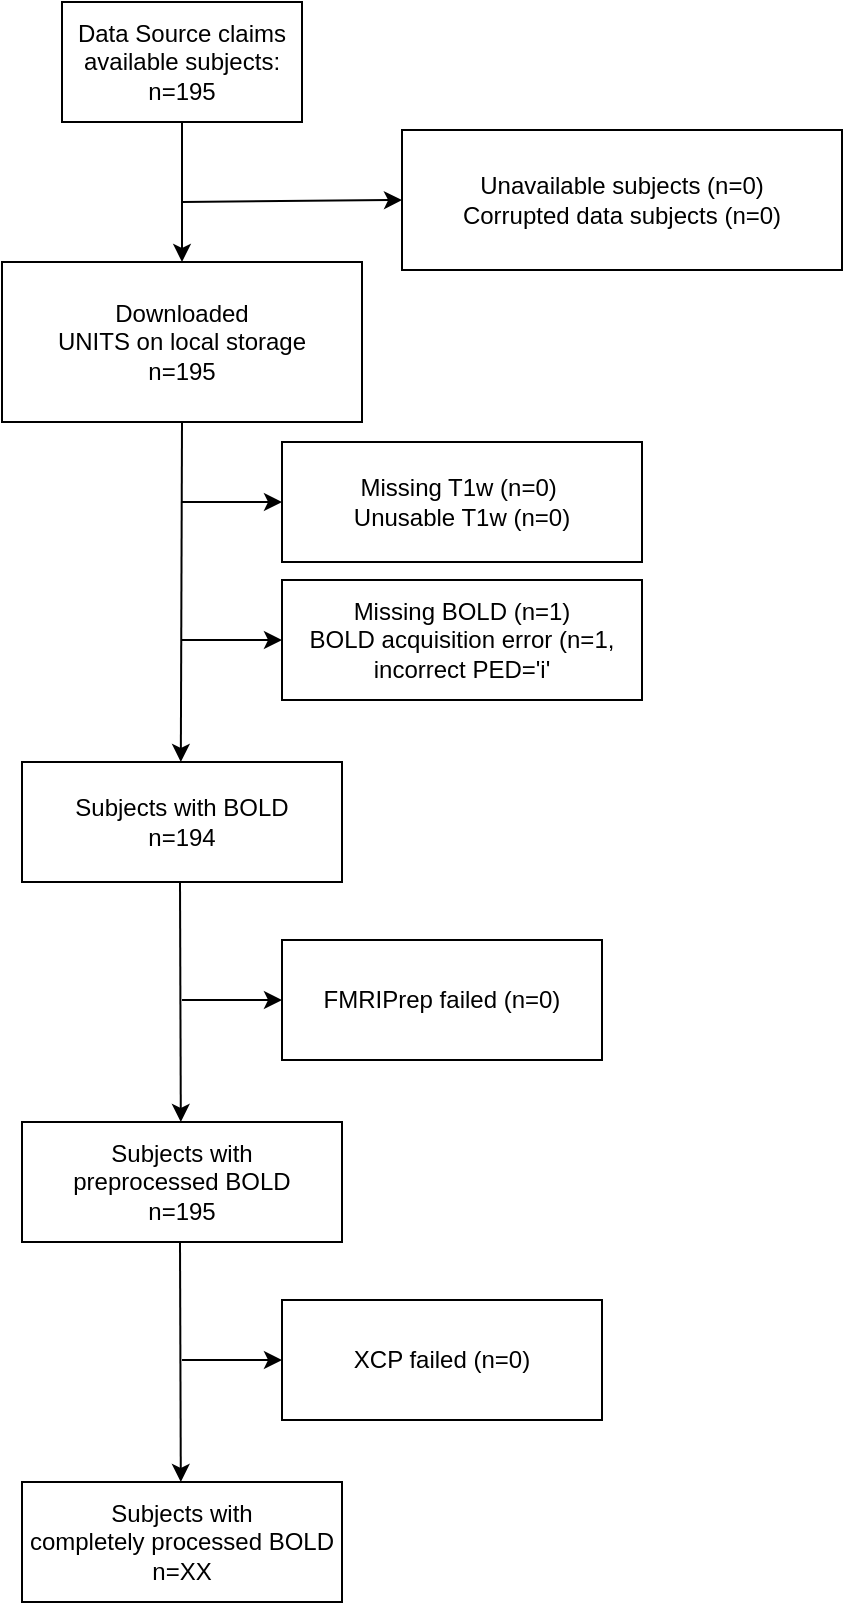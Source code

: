 <mxfile version="14.9.9" type="github">
  <diagram id="JNwxlYpdH0f2OIVfWxtT" name="Page-1">
    <mxGraphModel dx="946" dy="503" grid="1" gridSize="10" guides="1" tooltips="1" connect="1" arrows="1" fold="1" page="1" pageScale="1" pageWidth="1200" pageHeight="1600" math="0" shadow="0">
      <root>
        <mxCell id="0" />
        <mxCell id="1" parent="0" />
        <mxCell id="Sfd0NN9w5Pw_0LikJmXP-1" value="&lt;div&gt;Data Source claims available subjects:&lt;/div&gt;&lt;div&gt;n=195&lt;br&gt;&lt;/div&gt;" style="rounded=0;whiteSpace=wrap;html=1;" parent="1" vertex="1">
          <mxGeometry x="240" y="120" width="120" height="60" as="geometry" />
        </mxCell>
        <mxCell id="Sfd0NN9w5Pw_0LikJmXP-2" value="&lt;div&gt;Downloaded&lt;/div&gt;&lt;div&gt;UNITS on local storage&lt;/div&gt;&lt;div&gt;n=195&lt;br&gt;&lt;/div&gt;" style="rounded=0;whiteSpace=wrap;html=1;" parent="1" vertex="1">
          <mxGeometry x="210" y="250" width="180" height="80" as="geometry" />
        </mxCell>
        <mxCell id="Sfd0NN9w5Pw_0LikJmXP-4" value="&lt;div&gt;Unavailable subjects (n=0)&lt;/div&gt;&lt;div&gt;Corrupted data subjects (n=0) &lt;br&gt;&lt;/div&gt;" style="rounded=0;whiteSpace=wrap;html=1;" parent="1" vertex="1">
          <mxGeometry x="410" y="184" width="220" height="70" as="geometry" />
        </mxCell>
        <mxCell id="Sfd0NN9w5Pw_0LikJmXP-5" value="" style="endArrow=classic;html=1;entryX=0;entryY=0.5;entryDx=0;entryDy=0;" parent="1" target="Sfd0NN9w5Pw_0LikJmXP-4" edge="1">
          <mxGeometry width="50" height="50" relative="1" as="geometry">
            <mxPoint x="300" y="220" as="sourcePoint" />
            <mxPoint x="730" y="410" as="targetPoint" />
          </mxGeometry>
        </mxCell>
        <mxCell id="Sfd0NN9w5Pw_0LikJmXP-6" value="&lt;div&gt;Missing T1w (n=0)&amp;nbsp;&lt;/div&gt;Unusable T1w (n=0)" style="rounded=0;whiteSpace=wrap;html=1;" parent="1" vertex="1">
          <mxGeometry x="350" y="340" width="180" height="60" as="geometry" />
        </mxCell>
        <mxCell id="Sfd0NN9w5Pw_0LikJmXP-7" value="" style="endArrow=classic;html=1;exitX=0.5;exitY=1;exitDx=0;exitDy=0;" parent="1" source="Sfd0NN9w5Pw_0LikJmXP-1" target="Sfd0NN9w5Pw_0LikJmXP-2" edge="1">
          <mxGeometry width="50" height="50" relative="1" as="geometry">
            <mxPoint x="680" y="460" as="sourcePoint" />
            <mxPoint x="730" y="410" as="targetPoint" />
          </mxGeometry>
        </mxCell>
        <mxCell id="Sfd0NN9w5Pw_0LikJmXP-10" value="" style="endArrow=classic;html=1;entryX=0;entryY=0.5;entryDx=0;entryDy=0;" parent="1" target="Sfd0NN9w5Pw_0LikJmXP-6" edge="1">
          <mxGeometry width="50" height="50" relative="1" as="geometry">
            <mxPoint x="300" y="370" as="sourcePoint" />
            <mxPoint x="550" y="330" as="targetPoint" />
          </mxGeometry>
        </mxCell>
        <mxCell id="Sfd0NN9w5Pw_0LikJmXP-12" value="" style="endArrow=classic;html=1;exitX=0.5;exitY=1;exitDx=0;exitDy=0;" parent="1" source="Sfd0NN9w5Pw_0LikJmXP-2" edge="1">
          <mxGeometry width="50" height="50" relative="1" as="geometry">
            <mxPoint x="299" y="380" as="sourcePoint" />
            <mxPoint x="299.41" y="500" as="targetPoint" />
          </mxGeometry>
        </mxCell>
        <mxCell id="Sfd0NN9w5Pw_0LikJmXP-13" value="&lt;div&gt;Subjects with BOLD&lt;br&gt;&lt;/div&gt;&lt;div&gt;n=194&lt;br&gt;&lt;/div&gt;" style="rounded=0;whiteSpace=wrap;html=1;" parent="1" vertex="1">
          <mxGeometry x="220" y="500" width="160" height="60" as="geometry" />
        </mxCell>
        <mxCell id="Sfd0NN9w5Pw_0LikJmXP-14" value="" style="endArrow=classic;html=1;" parent="1" edge="1">
          <mxGeometry width="50" height="50" relative="1" as="geometry">
            <mxPoint x="300" y="439" as="sourcePoint" />
            <mxPoint x="350" y="439" as="targetPoint" />
          </mxGeometry>
        </mxCell>
        <mxCell id="TIXV101uSg5O-Eqi6jPN-1" value="&lt;div&gt;Missing BOLD (n=1)&lt;/div&gt;BOLD acquisition error (n=1, incorrect PED=&#39;i&#39;" style="rounded=0;whiteSpace=wrap;html=1;" parent="1" vertex="1">
          <mxGeometry x="350" y="409" width="180" height="60" as="geometry" />
        </mxCell>
        <mxCell id="TIXV101uSg5O-Eqi6jPN-5" value="" style="endArrow=classic;html=1;" parent="1" edge="1">
          <mxGeometry width="50" height="50" relative="1" as="geometry">
            <mxPoint x="299" y="560" as="sourcePoint" />
            <mxPoint x="299.41" y="680" as="targetPoint" />
          </mxGeometry>
        </mxCell>
        <mxCell id="TIXV101uSg5O-Eqi6jPN-6" value="" style="endArrow=classic;html=1;" parent="1" edge="1">
          <mxGeometry width="50" height="50" relative="1" as="geometry">
            <mxPoint x="300.0" y="619" as="sourcePoint" />
            <mxPoint x="350.0" y="619" as="targetPoint" />
          </mxGeometry>
        </mxCell>
        <mxCell id="TIXV101uSg5O-Eqi6jPN-7" value="FMRIPrep failed (n=0)" style="rounded=0;whiteSpace=wrap;html=1;" parent="1" vertex="1">
          <mxGeometry x="350" y="589" width="160" height="60" as="geometry" />
        </mxCell>
        <mxCell id="TIXV101uSg5O-Eqi6jPN-8" value="&lt;div&gt;Subjects with&lt;/div&gt;&lt;div&gt;preprocessed BOLD&lt;/div&gt;&lt;div&gt;n=195&lt;br&gt;&lt;/div&gt;" style="rounded=0;whiteSpace=wrap;html=1;" parent="1" vertex="1">
          <mxGeometry x="220" y="680" width="160" height="60" as="geometry" />
        </mxCell>
        <mxCell id="TIXV101uSg5O-Eqi6jPN-9" value="" style="endArrow=classic;html=1;" parent="1" edge="1">
          <mxGeometry width="50" height="50" relative="1" as="geometry">
            <mxPoint x="299" y="740" as="sourcePoint" />
            <mxPoint x="299.41" y="860.0" as="targetPoint" />
          </mxGeometry>
        </mxCell>
        <mxCell id="TIXV101uSg5O-Eqi6jPN-10" value="" style="endArrow=classic;html=1;" parent="1" edge="1">
          <mxGeometry width="50" height="50" relative="1" as="geometry">
            <mxPoint x="300.0" y="799" as="sourcePoint" />
            <mxPoint x="350.0" y="799" as="targetPoint" />
          </mxGeometry>
        </mxCell>
        <mxCell id="TIXV101uSg5O-Eqi6jPN-11" value="XCP failed (n=0)" style="rounded=0;whiteSpace=wrap;html=1;" parent="1" vertex="1">
          <mxGeometry x="350" y="769" width="160" height="60" as="geometry" />
        </mxCell>
        <mxCell id="TIXV101uSg5O-Eqi6jPN-12" value="&lt;div&gt;Subjects with&lt;/div&gt;&lt;div&gt;completely processed BOLD&lt;/div&gt;&lt;div&gt;n=XX&lt;br&gt;&lt;/div&gt;" style="rounded=0;whiteSpace=wrap;html=1;" parent="1" vertex="1">
          <mxGeometry x="220" y="860" width="160" height="60" as="geometry" />
        </mxCell>
      </root>
    </mxGraphModel>
  </diagram>
</mxfile>
